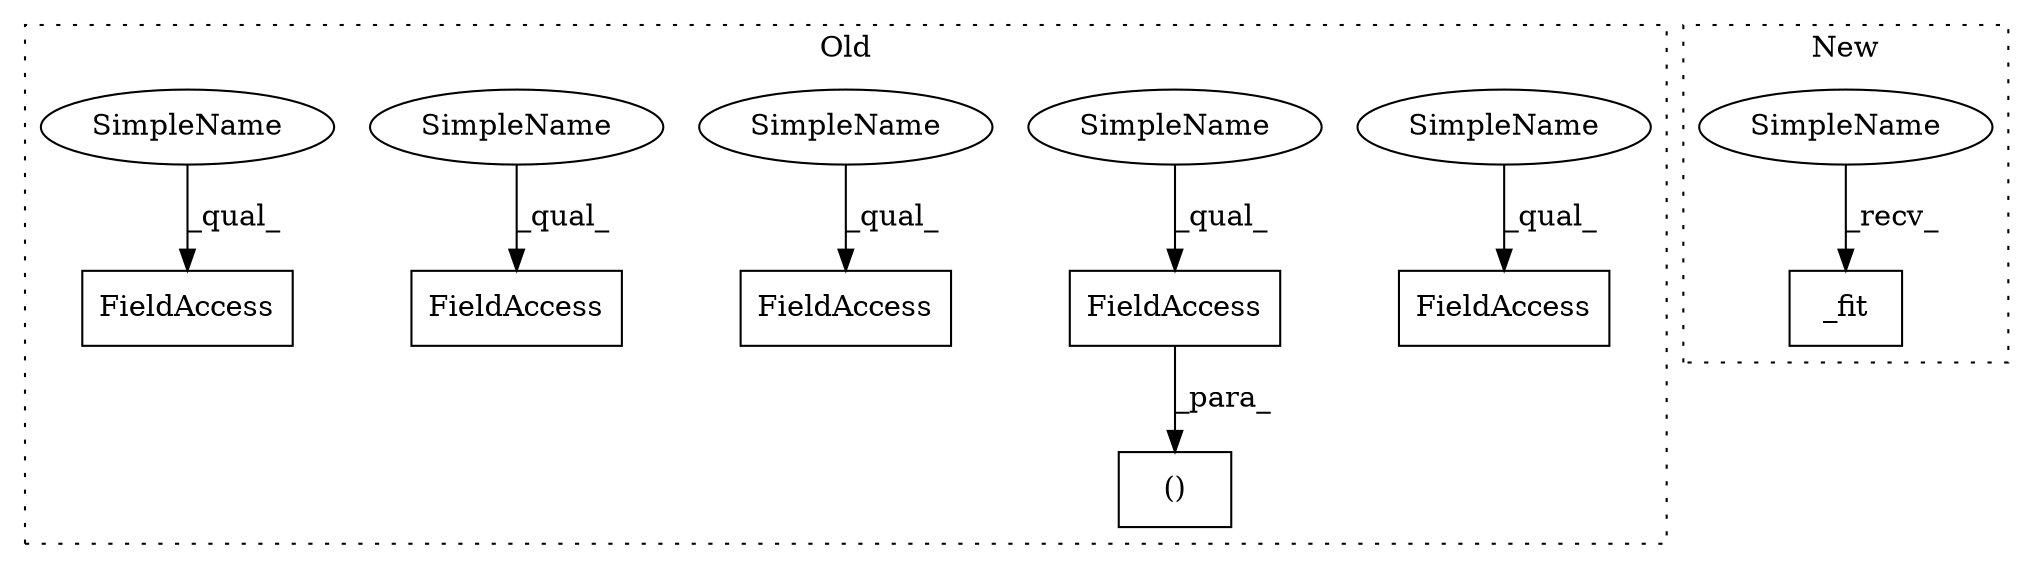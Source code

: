 digraph G {
subgraph cluster0 {
1 [label="()" a="106" s="805" l="37" shape="box"];
3 [label="FieldAccess" a="22" s="830" l="12" shape="box"];
4 [label="FieldAccess" a="22" s="920" l="12" shape="box"];
5 [label="FieldAccess" a="22" s="1015" l="7" shape="box"];
6 [label="FieldAccess" a="22" s="956" l="11" shape="box"];
7 [label="FieldAccess" a="22" s="783" l="10" shape="box"];
8 [label="SimpleName" a="42" s="1015" l="4" shape="ellipse"];
9 [label="SimpleName" a="42" s="830" l="4" shape="ellipse"];
10 [label="SimpleName" a="42" s="920" l="4" shape="ellipse"];
11 [label="SimpleName" a="42" s="956" l="4" shape="ellipse"];
12 [label="SimpleName" a="42" s="783" l="4" shape="ellipse"];
label = "Old";
style="dotted";
}
subgraph cluster1 {
2 [label="_fit" a="32" s="571,577" l="5,1" shape="box"];
13 [label="SimpleName" a="42" s="566" l="4" shape="ellipse"];
label = "New";
style="dotted";
}
3 -> 1 [label="_para_"];
8 -> 5 [label="_qual_"];
9 -> 3 [label="_qual_"];
10 -> 4 [label="_qual_"];
11 -> 6 [label="_qual_"];
12 -> 7 [label="_qual_"];
13 -> 2 [label="_recv_"];
}
